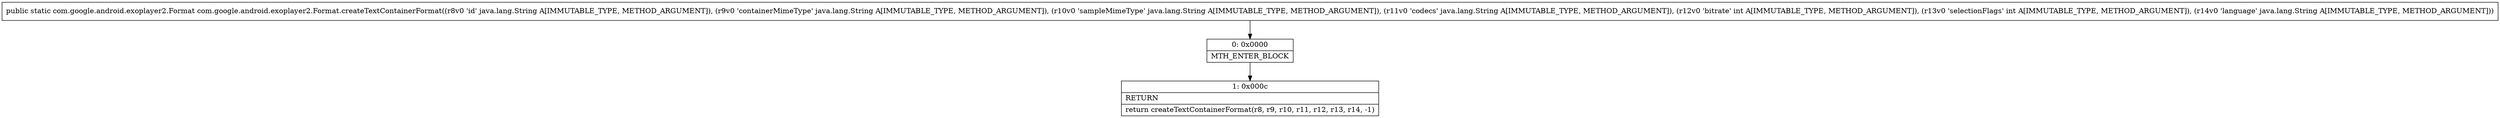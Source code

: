 digraph "CFG forcom.google.android.exoplayer2.Format.createTextContainerFormat(Ljava\/lang\/String;Ljava\/lang\/String;Ljava\/lang\/String;Ljava\/lang\/String;IILjava\/lang\/String;)Lcom\/google\/android\/exoplayer2\/Format;" {
Node_0 [shape=record,label="{0\:\ 0x0000|MTH_ENTER_BLOCK\l}"];
Node_1 [shape=record,label="{1\:\ 0x000c|RETURN\l|return createTextContainerFormat(r8, r9, r10, r11, r12, r13, r14, \-1)\l}"];
MethodNode[shape=record,label="{public static com.google.android.exoplayer2.Format com.google.android.exoplayer2.Format.createTextContainerFormat((r8v0 'id' java.lang.String A[IMMUTABLE_TYPE, METHOD_ARGUMENT]), (r9v0 'containerMimeType' java.lang.String A[IMMUTABLE_TYPE, METHOD_ARGUMENT]), (r10v0 'sampleMimeType' java.lang.String A[IMMUTABLE_TYPE, METHOD_ARGUMENT]), (r11v0 'codecs' java.lang.String A[IMMUTABLE_TYPE, METHOD_ARGUMENT]), (r12v0 'bitrate' int A[IMMUTABLE_TYPE, METHOD_ARGUMENT]), (r13v0 'selectionFlags' int A[IMMUTABLE_TYPE, METHOD_ARGUMENT]), (r14v0 'language' java.lang.String A[IMMUTABLE_TYPE, METHOD_ARGUMENT])) }"];
MethodNode -> Node_0;
Node_0 -> Node_1;
}


